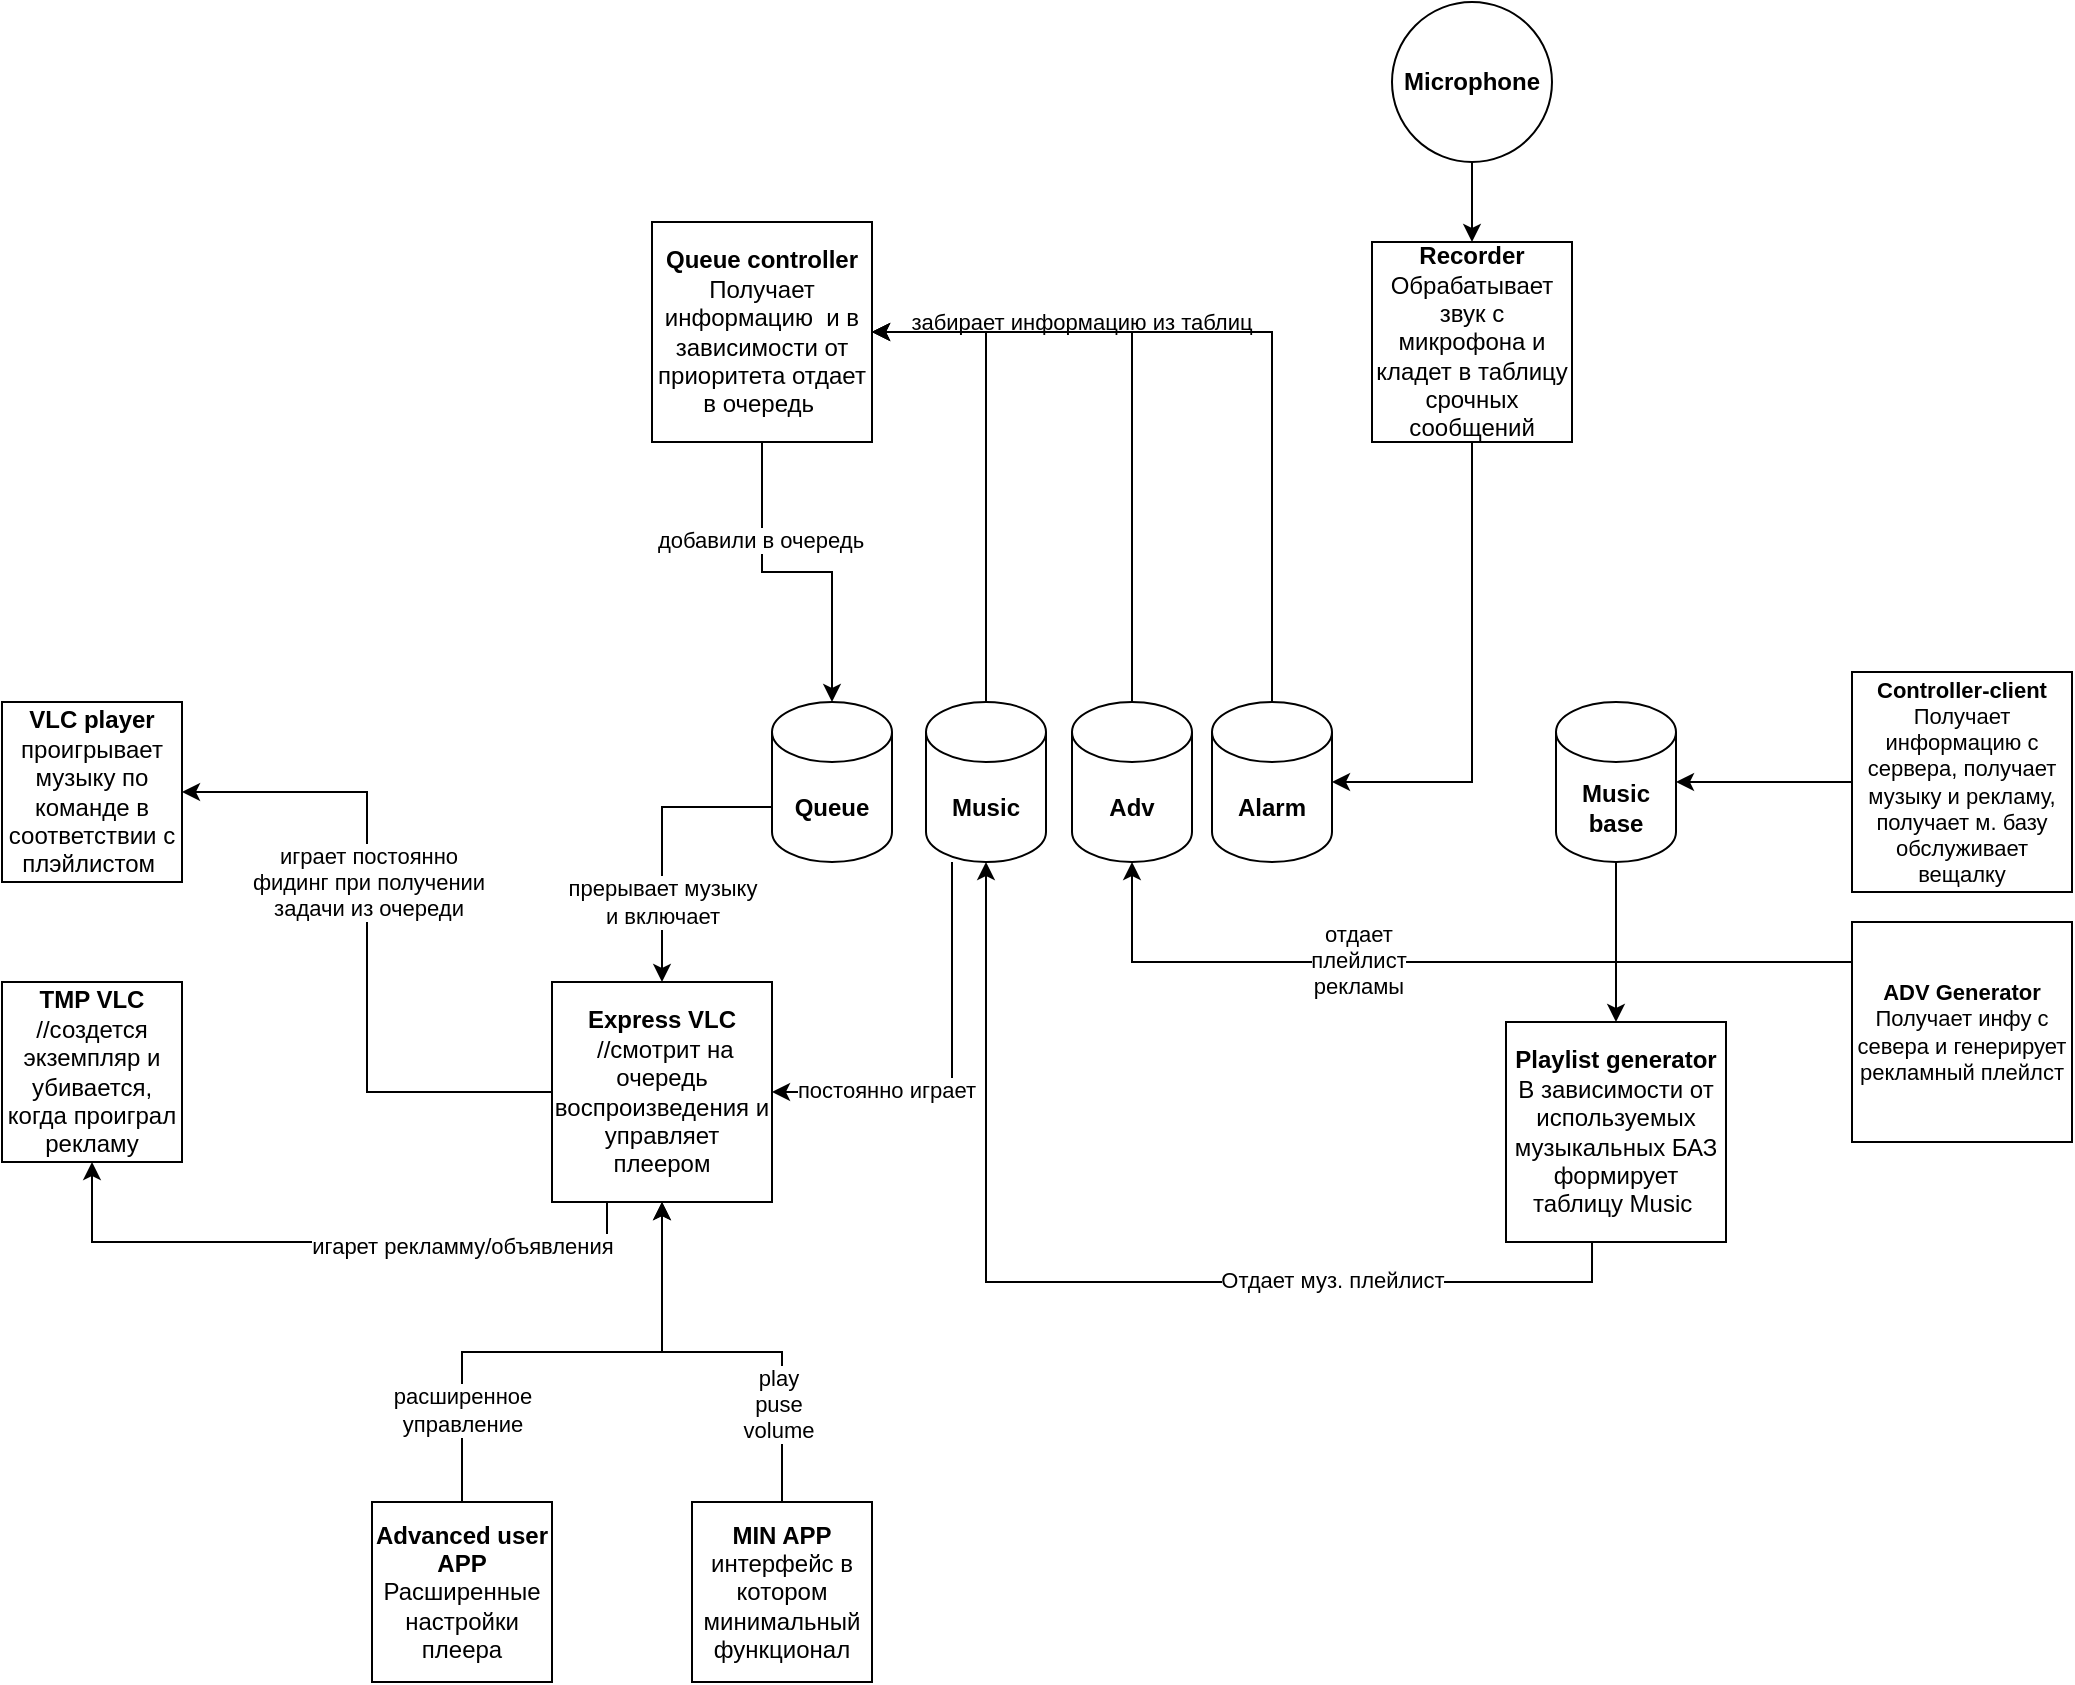 <mxfile version="14.7.6" type="github">
  <diagram id="w9gRyj3N1DJt5Vruh8G7" name="Page-1">
    <mxGraphModel dx="1240" dy="1730" grid="1" gridSize="10" guides="1" tooltips="1" connect="1" arrows="1" fold="1" page="1" pageScale="1" pageWidth="827" pageHeight="1169" math="0" shadow="0">
      <root>
        <mxCell id="0" />
        <mxCell id="1" parent="0" />
        <mxCell id="vIM-qlWaezYcbGKkUeEU-1" value="&lt;b&gt;VLC player&lt;/b&gt;&lt;br&gt;проигрывает музыку по команде в соответствии с плэйлистом&amp;nbsp;" style="whiteSpace=wrap;html=1;aspect=fixed;" vertex="1" parent="1">
          <mxGeometry x="75" y="280" width="90" height="90" as="geometry" />
        </mxCell>
        <mxCell id="vIM-qlWaezYcbGKkUeEU-2" value="&lt;b&gt;TMP VLC&lt;/b&gt;&lt;br&gt;//создется экземпляр и убивается, когда проиграл рекламу" style="whiteSpace=wrap;html=1;aspect=fixed;" vertex="1" parent="1">
          <mxGeometry x="75" y="420" width="90" height="90" as="geometry" />
        </mxCell>
        <mxCell id="vIM-qlWaezYcbGKkUeEU-68" style="edgeStyle=orthogonalEdgeStyle;rounded=0;orthogonalLoop=1;jettySize=auto;html=1;fontSize=11;" edge="1" parent="1" source="vIM-qlWaezYcbGKkUeEU-7" target="vIM-qlWaezYcbGKkUeEU-9">
          <mxGeometry relative="1" as="geometry" />
        </mxCell>
        <mxCell id="vIM-qlWaezYcbGKkUeEU-69" value="play&lt;br&gt;puse&lt;br&gt;volume" style="edgeLabel;html=1;align=center;verticalAlign=middle;resizable=0;points=[];fontSize=11;" vertex="1" connectable="0" parent="vIM-qlWaezYcbGKkUeEU-68">
          <mxGeometry x="-0.527" y="2" relative="1" as="geometry">
            <mxPoint as="offset" />
          </mxGeometry>
        </mxCell>
        <mxCell id="vIM-qlWaezYcbGKkUeEU-7" value="&lt;b&gt;MIN APP&lt;/b&gt;&lt;br&gt;интерфейс в котором минимальный функционал" style="whiteSpace=wrap;html=1;aspect=fixed;" vertex="1" parent="1">
          <mxGeometry x="420" y="680" width="90" height="90" as="geometry" />
        </mxCell>
        <mxCell id="vIM-qlWaezYcbGKkUeEU-19" value="" style="edgeStyle=orthogonalEdgeStyle;rounded=0;orthogonalLoop=1;jettySize=auto;html=1;exitX=0;exitY=0;exitDx=0;exitDy=52.5;exitPerimeter=0;" edge="1" parent="1" source="vIM-qlWaezYcbGKkUeEU-16" target="vIM-qlWaezYcbGKkUeEU-9">
          <mxGeometry relative="1" as="geometry" />
        </mxCell>
        <mxCell id="vIM-qlWaezYcbGKkUeEU-56" value="прерывает музыку&lt;br&gt;и включает" style="edgeLabel;html=1;align=center;verticalAlign=middle;resizable=0;points=[];fontSize=11;" vertex="1" connectable="0" parent="vIM-qlWaezYcbGKkUeEU-19">
          <mxGeometry x="0.216" y="1" relative="1" as="geometry">
            <mxPoint x="-1" y="16" as="offset" />
          </mxGeometry>
        </mxCell>
        <mxCell id="vIM-qlWaezYcbGKkUeEU-57" style="edgeStyle=orthogonalEdgeStyle;rounded=0;orthogonalLoop=1;jettySize=auto;html=1;entryX=1;entryY=0.5;entryDx=0;entryDy=0;fontSize=11;" edge="1" parent="1" source="vIM-qlWaezYcbGKkUeEU-9" target="vIM-qlWaezYcbGKkUeEU-1">
          <mxGeometry relative="1" as="geometry" />
        </mxCell>
        <mxCell id="vIM-qlWaezYcbGKkUeEU-59" value="играет постоянно&lt;br&gt;фидинг при получении&lt;br&gt;задачи из очереди" style="edgeLabel;html=1;align=center;verticalAlign=middle;resizable=0;points=[];fontSize=11;" vertex="1" connectable="0" parent="vIM-qlWaezYcbGKkUeEU-57">
          <mxGeometry x="0.183" relative="1" as="geometry">
            <mxPoint as="offset" />
          </mxGeometry>
        </mxCell>
        <mxCell id="vIM-qlWaezYcbGKkUeEU-58" style="edgeStyle=orthogonalEdgeStyle;rounded=0;orthogonalLoop=1;jettySize=auto;html=1;fontSize=11;exitX=0.25;exitY=1;exitDx=0;exitDy=0;" edge="1" parent="1" source="vIM-qlWaezYcbGKkUeEU-9" target="vIM-qlWaezYcbGKkUeEU-2">
          <mxGeometry relative="1" as="geometry">
            <Array as="points">
              <mxPoint x="378" y="550" />
              <mxPoint x="120" y="550" />
            </Array>
          </mxGeometry>
        </mxCell>
        <mxCell id="vIM-qlWaezYcbGKkUeEU-60" value="игарет рекламму/объявления" style="edgeLabel;html=1;align=center;verticalAlign=middle;resizable=0;points=[];fontSize=11;" vertex="1" connectable="0" parent="vIM-qlWaezYcbGKkUeEU-58">
          <mxGeometry x="-0.12" y="2" relative="1" as="geometry">
            <mxPoint x="47" as="offset" />
          </mxGeometry>
        </mxCell>
        <mxCell id="vIM-qlWaezYcbGKkUeEU-9" value="&lt;b&gt;Express VLC&lt;br&gt;&lt;/b&gt;&amp;nbsp;//смотрит на очередь воспроизведения и управляет плеером" style="whiteSpace=wrap;html=1;aspect=fixed;" vertex="1" parent="1">
          <mxGeometry x="350" y="420" width="110" height="110" as="geometry" />
        </mxCell>
        <mxCell id="vIM-qlWaezYcbGKkUeEU-42" style="edgeStyle=orthogonalEdgeStyle;rounded=0;orthogonalLoop=1;jettySize=auto;html=1;" edge="1" parent="1" source="vIM-qlWaezYcbGKkUeEU-10" target="vIM-qlWaezYcbGKkUeEU-36">
          <mxGeometry relative="1" as="geometry" />
        </mxCell>
        <mxCell id="vIM-qlWaezYcbGKkUeEU-10" value="&lt;b&gt;Music base&lt;/b&gt;" style="shape=cylinder3;whiteSpace=wrap;html=1;boundedLbl=1;backgroundOutline=1;size=15;" vertex="1" parent="1">
          <mxGeometry x="852" y="280" width="60" height="80" as="geometry" />
        </mxCell>
        <mxCell id="vIM-qlWaezYcbGKkUeEU-67" style="edgeStyle=orthogonalEdgeStyle;rounded=0;orthogonalLoop=1;jettySize=auto;html=1;entryX=0.5;entryY=1;entryDx=0;entryDy=0;fontSize=11;" edge="1" parent="1" source="vIM-qlWaezYcbGKkUeEU-11" target="vIM-qlWaezYcbGKkUeEU-9">
          <mxGeometry relative="1" as="geometry" />
        </mxCell>
        <mxCell id="vIM-qlWaezYcbGKkUeEU-70" value="расширенное&lt;br&gt;управление" style="edgeLabel;html=1;align=center;verticalAlign=middle;resizable=0;points=[];fontSize=11;" vertex="1" connectable="0" parent="vIM-qlWaezYcbGKkUeEU-67">
          <mxGeometry x="-0.63" relative="1" as="geometry">
            <mxPoint as="offset" />
          </mxGeometry>
        </mxCell>
        <mxCell id="vIM-qlWaezYcbGKkUeEU-11" value="&lt;b&gt;Advanced user APP&lt;/b&gt;&lt;br&gt;Расширенные настройки плеера" style="whiteSpace=wrap;html=1;aspect=fixed;" vertex="1" parent="1">
          <mxGeometry x="260" y="680" width="90" height="90" as="geometry" />
        </mxCell>
        <mxCell id="vIM-qlWaezYcbGKkUeEU-16" value="&lt;b&gt;Queue&lt;/b&gt;" style="shape=cylinder3;whiteSpace=wrap;html=1;boundedLbl=1;backgroundOutline=1;size=15;" vertex="1" parent="1">
          <mxGeometry x="460" y="280" width="60" height="80" as="geometry" />
        </mxCell>
        <mxCell id="vIM-qlWaezYcbGKkUeEU-47" style="edgeStyle=orthogonalEdgeStyle;rounded=0;orthogonalLoop=1;jettySize=auto;html=1;entryX=1;entryY=0.5;entryDx=0;entryDy=0;" edge="1" parent="1" source="vIM-qlWaezYcbGKkUeEU-21" target="vIM-qlWaezYcbGKkUeEU-26">
          <mxGeometry relative="1" as="geometry">
            <Array as="points">
              <mxPoint x="567" y="95" />
            </Array>
          </mxGeometry>
        </mxCell>
        <mxCell id="vIM-qlWaezYcbGKkUeEU-54" style="edgeStyle=orthogonalEdgeStyle;rounded=0;orthogonalLoop=1;jettySize=auto;html=1;entryX=1;entryY=0.5;entryDx=0;entryDy=0;fontSize=11;" edge="1" parent="1" source="vIM-qlWaezYcbGKkUeEU-21" target="vIM-qlWaezYcbGKkUeEU-9">
          <mxGeometry relative="1" as="geometry">
            <Array as="points">
              <mxPoint x="550" y="475" />
            </Array>
          </mxGeometry>
        </mxCell>
        <mxCell id="vIM-qlWaezYcbGKkUeEU-55" value="постоянно играет" style="edgeLabel;html=1;align=center;verticalAlign=middle;resizable=0;points=[];fontSize=11;" vertex="1" connectable="0" parent="vIM-qlWaezYcbGKkUeEU-54">
          <mxGeometry x="0.446" y="-1" relative="1" as="geometry">
            <mxPoint as="offset" />
          </mxGeometry>
        </mxCell>
        <mxCell id="vIM-qlWaezYcbGKkUeEU-21" value="&lt;b&gt;Music&lt;/b&gt;" style="shape=cylinder3;whiteSpace=wrap;html=1;boundedLbl=1;backgroundOutline=1;size=15;" vertex="1" parent="1">
          <mxGeometry x="537" y="280" width="60" height="80" as="geometry" />
        </mxCell>
        <mxCell id="vIM-qlWaezYcbGKkUeEU-49" style="edgeStyle=orthogonalEdgeStyle;rounded=0;orthogonalLoop=1;jettySize=auto;html=1;entryX=1;entryY=0.5;entryDx=0;entryDy=0;" edge="1" parent="1" source="vIM-qlWaezYcbGKkUeEU-23" target="vIM-qlWaezYcbGKkUeEU-26">
          <mxGeometry relative="1" as="geometry">
            <Array as="points">
              <mxPoint x="710" y="95" />
            </Array>
          </mxGeometry>
        </mxCell>
        <mxCell id="vIM-qlWaezYcbGKkUeEU-23" value="&lt;b&gt;Alarm&lt;/b&gt;" style="shape=cylinder3;whiteSpace=wrap;html=1;boundedLbl=1;backgroundOutline=1;size=15;" vertex="1" parent="1">
          <mxGeometry x="680" y="280" width="60" height="80" as="geometry" />
        </mxCell>
        <mxCell id="vIM-qlWaezYcbGKkUeEU-48" style="edgeStyle=orthogonalEdgeStyle;rounded=0;orthogonalLoop=1;jettySize=auto;html=1;entryX=1;entryY=0.5;entryDx=0;entryDy=0;" edge="1" parent="1" source="vIM-qlWaezYcbGKkUeEU-24" target="vIM-qlWaezYcbGKkUeEU-26">
          <mxGeometry relative="1" as="geometry">
            <Array as="points">
              <mxPoint x="640" y="95" />
            </Array>
          </mxGeometry>
        </mxCell>
        <mxCell id="vIM-qlWaezYcbGKkUeEU-24" value="&lt;b&gt;Adv&lt;/b&gt;" style="shape=cylinder3;whiteSpace=wrap;html=1;boundedLbl=1;backgroundOutline=1;size=15;" vertex="1" parent="1">
          <mxGeometry x="610" y="280" width="60" height="80" as="geometry" />
        </mxCell>
        <mxCell id="vIM-qlWaezYcbGKkUeEU-52" style="edgeStyle=orthogonalEdgeStyle;rounded=0;orthogonalLoop=1;jettySize=auto;html=1;entryX=1;entryY=0.5;entryDx=0;entryDy=0;entryPerimeter=0;fontSize=11;" edge="1" parent="1" source="vIM-qlWaezYcbGKkUeEU-25" target="vIM-qlWaezYcbGKkUeEU-23">
          <mxGeometry relative="1" as="geometry">
            <Array as="points">
              <mxPoint x="810" y="320" />
            </Array>
          </mxGeometry>
        </mxCell>
        <mxCell id="vIM-qlWaezYcbGKkUeEU-25" value="&lt;b&gt;Recorder&lt;/b&gt;&lt;br&gt;Обрабатывает звук с микрофона и кладет в таблицу срочных сообщений" style="whiteSpace=wrap;html=1;aspect=fixed;" vertex="1" parent="1">
          <mxGeometry x="760" y="50" width="100" height="100" as="geometry" />
        </mxCell>
        <mxCell id="vIM-qlWaezYcbGKkUeEU-51" style="edgeStyle=orthogonalEdgeStyle;rounded=0;orthogonalLoop=1;jettySize=auto;html=1;entryX=0.5;entryY=0;entryDx=0;entryDy=0;entryPerimeter=0;fontSize=11;" edge="1" parent="1" source="vIM-qlWaezYcbGKkUeEU-26" target="vIM-qlWaezYcbGKkUeEU-16">
          <mxGeometry relative="1" as="geometry" />
        </mxCell>
        <mxCell id="vIM-qlWaezYcbGKkUeEU-53" value="добавили в очередь" style="edgeLabel;html=1;align=center;verticalAlign=middle;resizable=0;points=[];fontSize=11;" vertex="1" connectable="0" parent="vIM-qlWaezYcbGKkUeEU-51">
          <mxGeometry x="-0.411" y="-1" relative="1" as="geometry">
            <mxPoint as="offset" />
          </mxGeometry>
        </mxCell>
        <mxCell id="vIM-qlWaezYcbGKkUeEU-26" value="&lt;b&gt;Queue controller&lt;br&gt;&lt;/b&gt;Получает информацию&amp;nbsp; и в зависимости от приоритета отдает в очередь&amp;nbsp;&lt;b&gt;&lt;br&gt;&lt;/b&gt;" style="whiteSpace=wrap;html=1;aspect=fixed;" vertex="1" parent="1">
          <mxGeometry x="400" y="40" width="110" height="110" as="geometry" />
        </mxCell>
        <mxCell id="vIM-qlWaezYcbGKkUeEU-28" style="edgeStyle=orthogonalEdgeStyle;rounded=0;orthogonalLoop=1;jettySize=auto;html=1;entryX=0.5;entryY=0;entryDx=0;entryDy=0;" edge="1" parent="1" source="vIM-qlWaezYcbGKkUeEU-27" target="vIM-qlWaezYcbGKkUeEU-25">
          <mxGeometry relative="1" as="geometry" />
        </mxCell>
        <mxCell id="vIM-qlWaezYcbGKkUeEU-27" value="&lt;b&gt;Microphone&lt;/b&gt;" style="ellipse;whiteSpace=wrap;html=1;aspect=fixed;" vertex="1" parent="1">
          <mxGeometry x="770" y="-70" width="80" height="80" as="geometry" />
        </mxCell>
        <mxCell id="vIM-qlWaezYcbGKkUeEU-38" style="edgeStyle=orthogonalEdgeStyle;rounded=0;orthogonalLoop=1;jettySize=auto;html=1;entryX=0.5;entryY=1;entryDx=0;entryDy=0;entryPerimeter=0;exitX=0.391;exitY=1;exitDx=0;exitDy=0;exitPerimeter=0;" edge="1" parent="1" source="vIM-qlWaezYcbGKkUeEU-36" target="vIM-qlWaezYcbGKkUeEU-21">
          <mxGeometry relative="1" as="geometry">
            <Array as="points">
              <mxPoint x="870" y="570" />
              <mxPoint x="567" y="570" />
            </Array>
          </mxGeometry>
        </mxCell>
        <mxCell id="vIM-qlWaezYcbGKkUeEU-40" value="Отдает муз. плейлист" style="edgeLabel;html=1;align=center;verticalAlign=middle;resizable=0;points=[];" vertex="1" connectable="0" parent="vIM-qlWaezYcbGKkUeEU-38">
          <mxGeometry x="-0.466" y="-1" relative="1" as="geometry">
            <mxPoint x="-8" as="offset" />
          </mxGeometry>
        </mxCell>
        <mxCell id="vIM-qlWaezYcbGKkUeEU-36" value="&lt;b&gt;Playlist generator&lt;/b&gt;&lt;br&gt;В зависимости от используемых музыкальных БАЗ формирует таблицу Music&amp;nbsp;" style="whiteSpace=wrap;html=1;aspect=fixed;" vertex="1" parent="1">
          <mxGeometry x="827" y="440" width="110" height="110" as="geometry" />
        </mxCell>
        <mxCell id="vIM-qlWaezYcbGKkUeEU-50" value="забирает информацию из таблиц" style="text;html=1;strokeColor=none;fillColor=none;align=center;verticalAlign=middle;whiteSpace=wrap;rounded=0;fontSize=11;" vertex="1" parent="1">
          <mxGeometry x="520" y="80" width="190" height="20" as="geometry" />
        </mxCell>
        <mxCell id="vIM-qlWaezYcbGKkUeEU-64" style="edgeStyle=orthogonalEdgeStyle;rounded=0;orthogonalLoop=1;jettySize=auto;html=1;entryX=0.5;entryY=1;entryDx=0;entryDy=0;entryPerimeter=0;fontSize=11;" edge="1" parent="1" source="vIM-qlWaezYcbGKkUeEU-63" target="vIM-qlWaezYcbGKkUeEU-24">
          <mxGeometry relative="1" as="geometry">
            <Array as="points">
              <mxPoint x="640" y="410" />
            </Array>
          </mxGeometry>
        </mxCell>
        <mxCell id="vIM-qlWaezYcbGKkUeEU-65" value="отдает&lt;br&gt;плейлист&lt;br&gt;рекламы" style="edgeLabel;html=1;align=center;verticalAlign=middle;resizable=0;points=[];fontSize=11;" vertex="1" connectable="0" parent="vIM-qlWaezYcbGKkUeEU-64">
          <mxGeometry x="0.208" y="-1" relative="1" as="geometry">
            <mxPoint as="offset" />
          </mxGeometry>
        </mxCell>
        <mxCell id="vIM-qlWaezYcbGKkUeEU-63" value="&lt;b&gt;ADV Generator&lt;/b&gt;&lt;br&gt;Получает инфу с севера и генерирует рекламный плейлст" style="whiteSpace=wrap;html=1;aspect=fixed;fontSize=11;" vertex="1" parent="1">
          <mxGeometry x="1000" y="390" width="110" height="110" as="geometry" />
        </mxCell>
        <mxCell id="vIM-qlWaezYcbGKkUeEU-74" style="edgeStyle=orthogonalEdgeStyle;rounded=0;orthogonalLoop=1;jettySize=auto;html=1;entryX=1;entryY=0.5;entryDx=0;entryDy=0;entryPerimeter=0;fontSize=11;" edge="1" parent="1" source="vIM-qlWaezYcbGKkUeEU-73" target="vIM-qlWaezYcbGKkUeEU-10">
          <mxGeometry relative="1" as="geometry" />
        </mxCell>
        <mxCell id="vIM-qlWaezYcbGKkUeEU-73" value="&lt;b&gt;Controller-client&lt;/b&gt;&lt;br&gt;Получает информацию с сервера, получает музыку и рекламу, получает м. базу обслуживает вещалку" style="whiteSpace=wrap;html=1;aspect=fixed;fontSize=11;" vertex="1" parent="1">
          <mxGeometry x="1000" y="265" width="110" height="110" as="geometry" />
        </mxCell>
      </root>
    </mxGraphModel>
  </diagram>
</mxfile>
